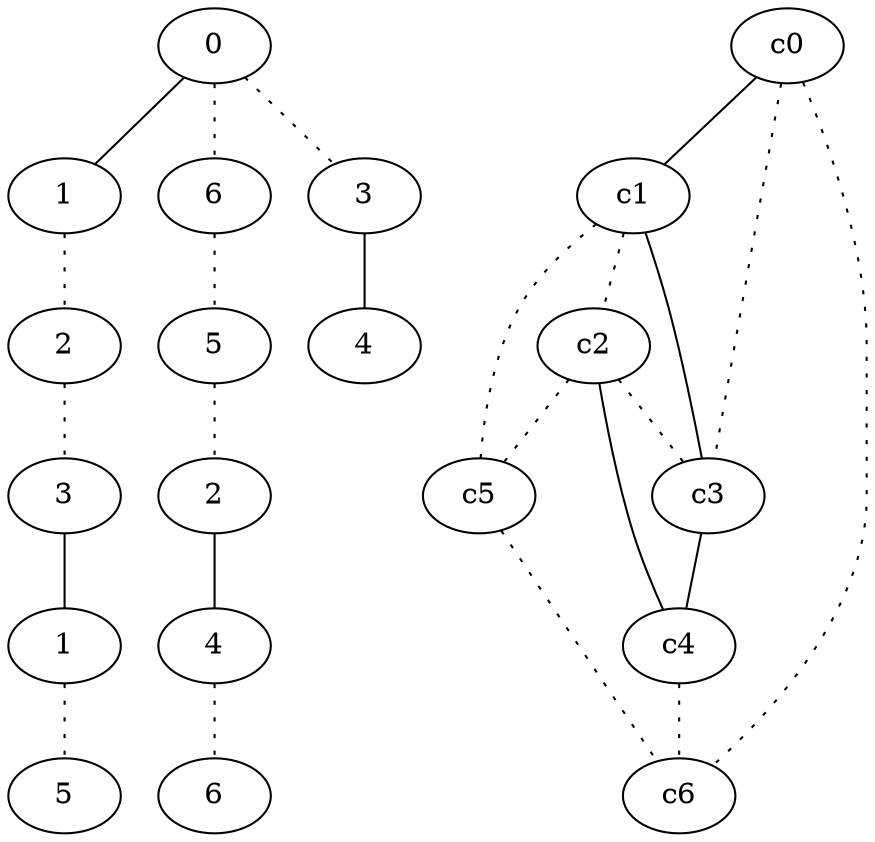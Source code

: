 graph {
a0[label=0];
a1[label=1];
a2[label=2];
a3[label=3];
a4[label=1];
a5[label=5];
a6[label=6];
a7[label=5];
a8[label=2];
a9[label=4];
a10[label=6];
a11[label=3];
a12[label=4];
a0 -- a1;
a0 -- a6 [style=dotted];
a0 -- a11 [style=dotted];
a1 -- a2 [style=dotted];
a2 -- a3 [style=dotted];
a3 -- a4;
a4 -- a5 [style=dotted];
a6 -- a7 [style=dotted];
a7 -- a8 [style=dotted];
a8 -- a9;
a9 -- a10 [style=dotted];
a11 -- a12;
c0 -- c1;
c0 -- c3 [style=dotted];
c0 -- c6 [style=dotted];
c1 -- c2 [style=dotted];
c1 -- c3;
c1 -- c5 [style=dotted];
c2 -- c3 [style=dotted];
c2 -- c4;
c2 -- c5 [style=dotted];
c3 -- c4;
c4 -- c6 [style=dotted];
c5 -- c6 [style=dotted];
}
